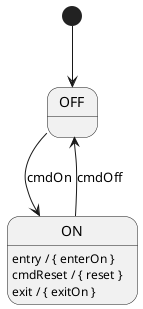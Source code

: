 @startuml

[*] --> OFF

state OFF

state ON {
  ON: entry / { enterOn }
  ON: cmdReset / { reset }
  ON: exit / { exitOn }
}

OFF --> ON : cmdOn
ON --> OFF : cmdOff

@enduml
